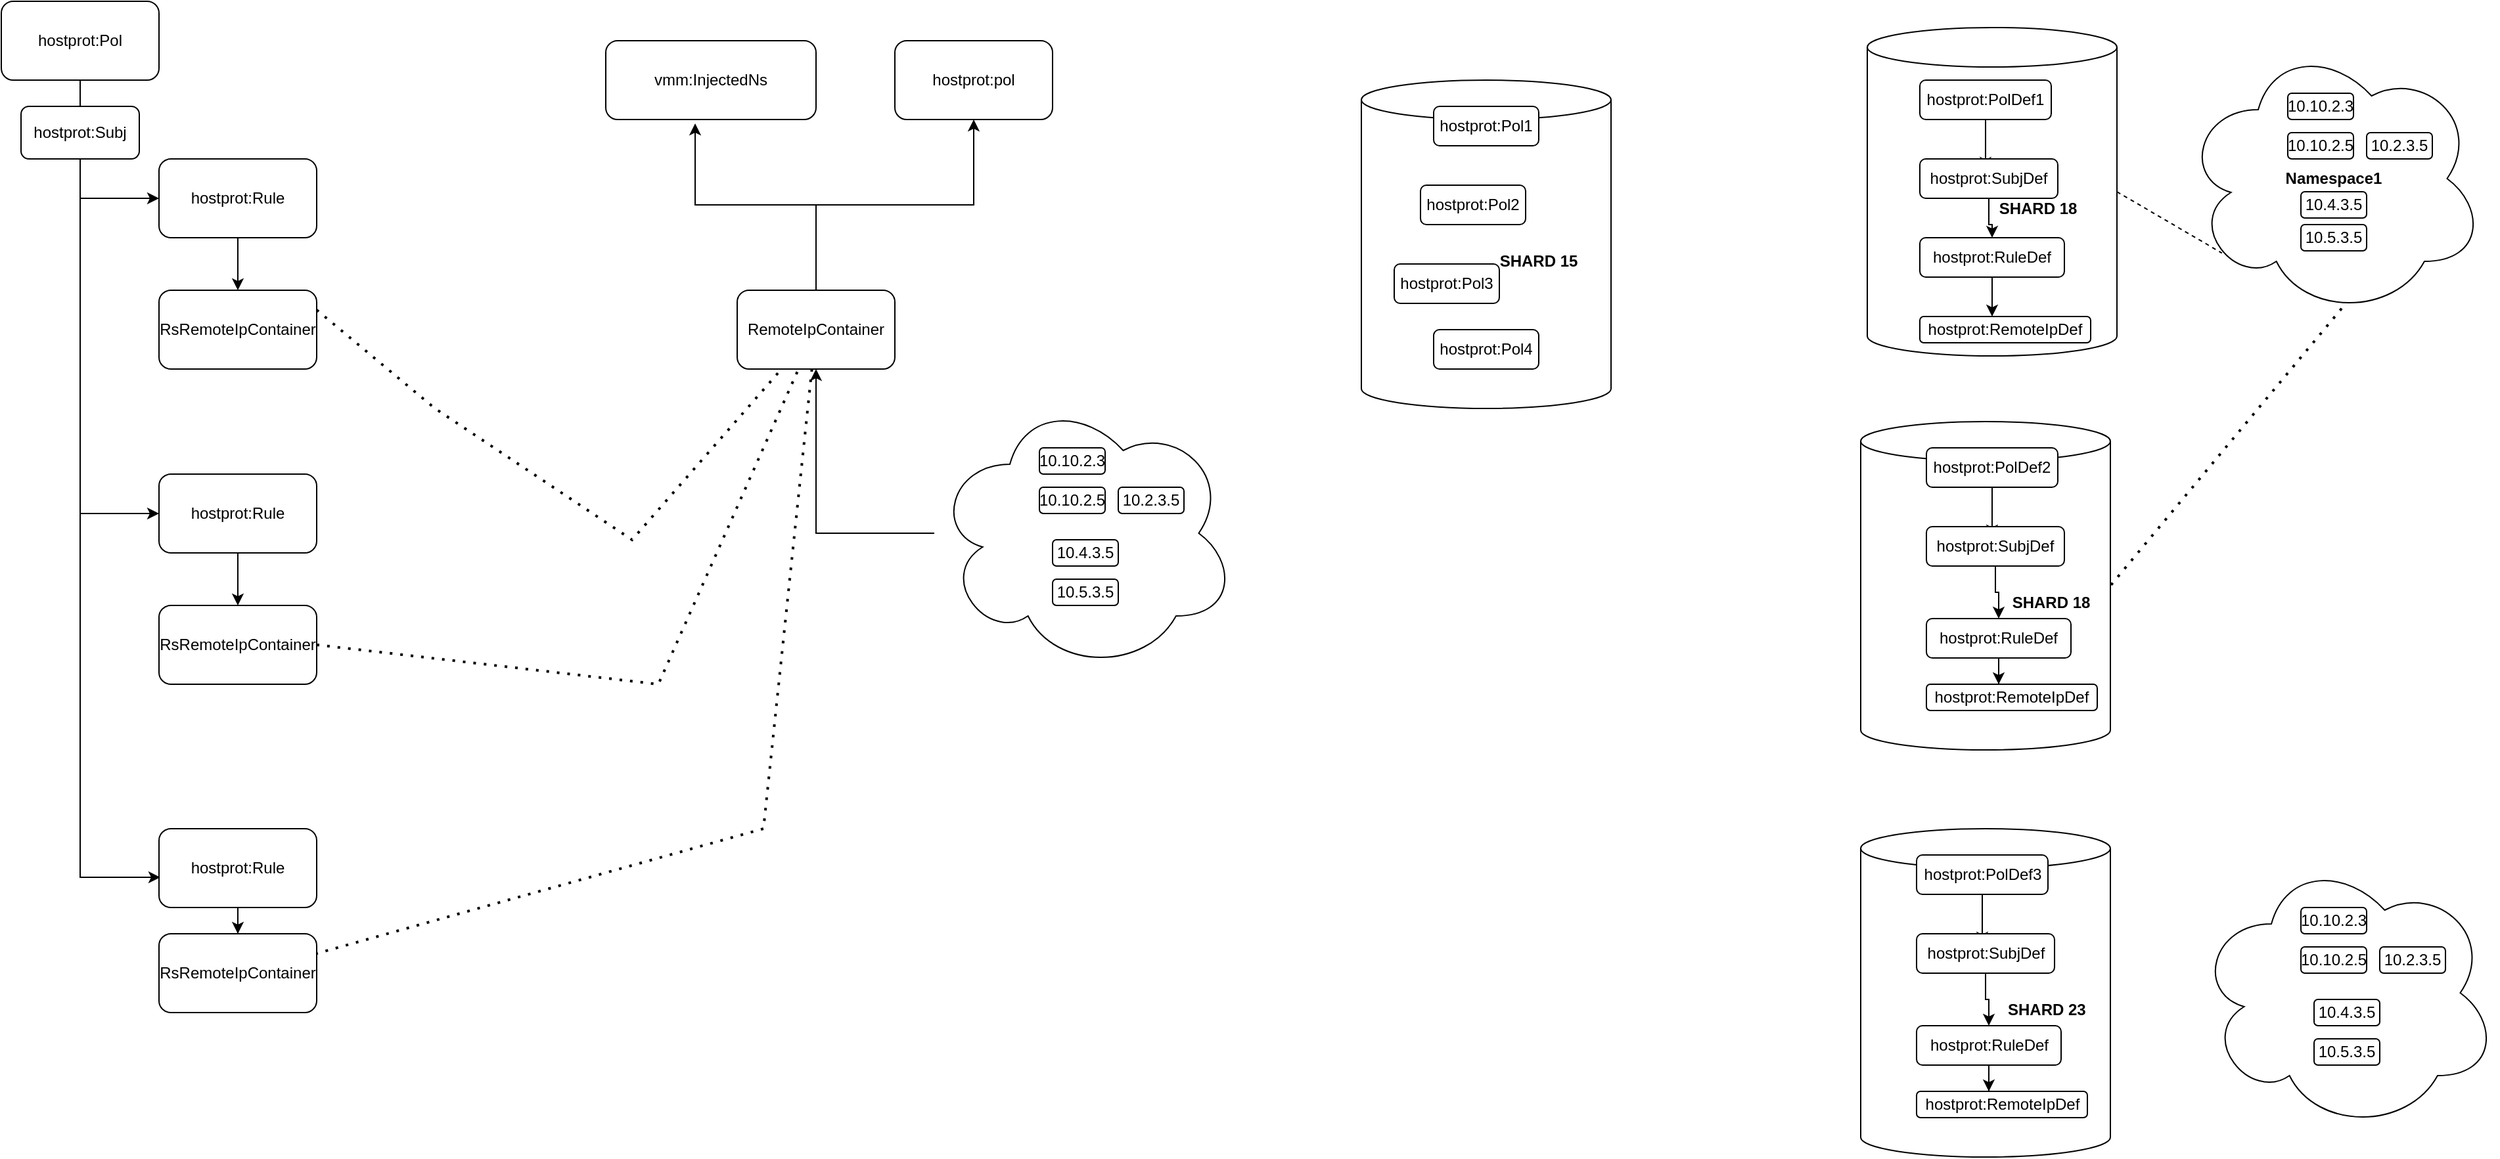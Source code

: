 <mxfile version="18.0.1" type="device"><diagram id="QU0TWzDTrd-S4UGgaTY-" name="Page-1"><mxGraphModel dx="1426" dy="905" grid="1" gridSize="10" guides="1" tooltips="1" connect="1" arrows="1" fold="1" page="1" pageScale="1" pageWidth="850" pageHeight="1100" math="0" shadow="0"><root><mxCell id="0"/><mxCell id="1" parent="0"/><mxCell id="3N5Oky5ZMcXhIGDVhZ6t-102" value="&lt;b&gt;&amp;nbsp; &amp;nbsp; &amp;nbsp; &amp;nbsp; &amp;nbsp; &amp;nbsp; &amp;nbsp; &amp;nbsp; &amp;nbsp; &amp;nbsp; &amp;nbsp; &amp;nbsp; SHARD 15&lt;/b&gt;" style="shape=cylinder3;whiteSpace=wrap;html=1;boundedLbl=1;backgroundOutline=1;size=15;" parent="1" vertex="1"><mxGeometry x="1035" y="70" width="190" height="250" as="geometry"/></mxCell><mxCell id="3N5Oky5ZMcXhIGDVhZ6t-100" value="&lt;b&gt;&amp;nbsp; &amp;nbsp; &amp;nbsp; &amp;nbsp; &amp;nbsp; &amp;nbsp; &amp;nbsp; &amp;nbsp; &amp;nbsp; &amp;nbsp; &amp;nbsp; &amp;nbsp; &amp;nbsp; &amp;nbsp; SHARD 23&lt;/b&gt;" style="shape=cylinder3;whiteSpace=wrap;html=1;boundedLbl=1;backgroundOutline=1;size=15;" parent="1" vertex="1"><mxGeometry x="1415" y="640" width="190" height="250" as="geometry"/></mxCell><mxCell id="3N5Oky5ZMcXhIGDVhZ6t-98" value="&lt;b&gt;&amp;nbsp; &amp;nbsp; &amp;nbsp; &amp;nbsp; &amp;nbsp; &amp;nbsp; &amp;nbsp; &amp;nbsp; &amp;nbsp; &amp;nbsp; &amp;nbsp; &amp;nbsp; &amp;nbsp; &amp;nbsp; &amp;nbsp; SHARD 18&lt;/b&gt;" style="shape=cylinder3;whiteSpace=wrap;html=1;boundedLbl=1;backgroundOutline=1;size=15;" parent="1" vertex="1"><mxGeometry x="1415" y="330" width="190" height="250" as="geometry"/></mxCell><mxCell id="3N5Oky5ZMcXhIGDVhZ6t-96" value="&lt;b&gt;&amp;nbsp; &amp;nbsp; &amp;nbsp; &amp;nbsp; &amp;nbsp; &amp;nbsp; &amp;nbsp; &amp;nbsp; &amp;nbsp; &amp;nbsp; &amp;nbsp;SHARD 18&lt;/b&gt;" style="shape=cylinder3;whiteSpace=wrap;html=1;boundedLbl=1;backgroundOutline=1;size=15;" parent="1" vertex="1"><mxGeometry x="1420" y="30" width="190" height="250" as="geometry"/></mxCell><mxCell id="3N5Oky5ZMcXhIGDVhZ6t-33" style="edgeStyle=orthogonalEdgeStyle;rounded=0;orthogonalLoop=1;jettySize=auto;html=1;" parent="1" source="3N5Oky5ZMcXhIGDVhZ6t-29" target="3N5Oky5ZMcXhIGDVhZ6t-17" edge="1"><mxGeometry relative="1" as="geometry"/></mxCell><mxCell id="3N5Oky5ZMcXhIGDVhZ6t-29" value="" style="ellipse;shape=cloud;whiteSpace=wrap;html=1;" parent="1" vertex="1"><mxGeometry x="710" y="310" width="230" height="210" as="geometry"/></mxCell><mxCell id="3N5Oky5ZMcXhIGDVhZ6t-2" style="edgeStyle=orthogonalEdgeStyle;rounded=0;orthogonalLoop=1;jettySize=auto;html=1;" parent="1" source="3N5Oky5ZMcXhIGDVhZ6t-1" target="3N5Oky5ZMcXhIGDVhZ6t-3" edge="1"><mxGeometry relative="1" as="geometry"><mxPoint x="180" y="320" as="targetPoint"/></mxGeometry></mxCell><mxCell id="3N5Oky5ZMcXhIGDVhZ6t-1" value="hostprot:Rule" style="rounded=1;whiteSpace=wrap;html=1;" parent="1" vertex="1"><mxGeometry x="120" y="130" width="120" height="60" as="geometry"/></mxCell><mxCell id="3N5Oky5ZMcXhIGDVhZ6t-3" value="RsRemoteIpContainer" style="rounded=1;whiteSpace=wrap;html=1;" parent="1" vertex="1"><mxGeometry x="120" y="230" width="120" height="60" as="geometry"/></mxCell><mxCell id="3N5Oky5ZMcXhIGDVhZ6t-4" style="edgeStyle=orthogonalEdgeStyle;rounded=0;orthogonalLoop=1;jettySize=auto;html=1;" parent="1" source="3N5Oky5ZMcXhIGDVhZ6t-5" target="3N5Oky5ZMcXhIGDVhZ6t-6" edge="1"><mxGeometry relative="1" as="geometry"><mxPoint x="180" y="520" as="targetPoint"/></mxGeometry></mxCell><mxCell id="3N5Oky5ZMcXhIGDVhZ6t-5" value="hostprot:Rule" style="rounded=1;whiteSpace=wrap;html=1;" parent="1" vertex="1"><mxGeometry x="120" y="370" width="120" height="60" as="geometry"/></mxCell><mxCell id="3N5Oky5ZMcXhIGDVhZ6t-6" value="RsRemoteIpContainer" style="rounded=1;whiteSpace=wrap;html=1;" parent="1" vertex="1"><mxGeometry x="120" y="470" width="120" height="60" as="geometry"/></mxCell><mxCell id="3N5Oky5ZMcXhIGDVhZ6t-7" style="edgeStyle=orthogonalEdgeStyle;rounded=0;orthogonalLoop=1;jettySize=auto;html=1;" parent="1" source="3N5Oky5ZMcXhIGDVhZ6t-8" target="3N5Oky5ZMcXhIGDVhZ6t-9" edge="1"><mxGeometry relative="1" as="geometry"><mxPoint x="180" y="830" as="targetPoint"/></mxGeometry></mxCell><mxCell id="3N5Oky5ZMcXhIGDVhZ6t-8" value="hostprot:Rule" style="rounded=1;whiteSpace=wrap;html=1;" parent="1" vertex="1"><mxGeometry x="120" y="640" width="120" height="60" as="geometry"/></mxCell><mxCell id="3N5Oky5ZMcXhIGDVhZ6t-9" value="RsRemoteIpContainer" style="rounded=1;whiteSpace=wrap;html=1;" parent="1" vertex="1"><mxGeometry x="120" y="720" width="120" height="60" as="geometry"/></mxCell><mxCell id="3N5Oky5ZMcXhIGDVhZ6t-11" style="edgeStyle=orthogonalEdgeStyle;rounded=0;orthogonalLoop=1;jettySize=auto;html=1;entryX=0;entryY=0.5;entryDx=0;entryDy=0;" parent="1" source="3N5Oky5ZMcXhIGDVhZ6t-10" target="3N5Oky5ZMcXhIGDVhZ6t-1" edge="1"><mxGeometry relative="1" as="geometry"/></mxCell><mxCell id="3N5Oky5ZMcXhIGDVhZ6t-13" style="edgeStyle=orthogonalEdgeStyle;rounded=0;orthogonalLoop=1;jettySize=auto;html=1;entryX=0.008;entryY=0.617;entryDx=0;entryDy=0;entryPerimeter=0;" parent="1" source="3N5Oky5ZMcXhIGDVhZ6t-10" target="3N5Oky5ZMcXhIGDVhZ6t-8" edge="1"><mxGeometry relative="1" as="geometry"/></mxCell><mxCell id="3N5Oky5ZMcXhIGDVhZ6t-36" style="edgeStyle=orthogonalEdgeStyle;rounded=0;orthogonalLoop=1;jettySize=auto;html=1;entryX=0;entryY=0.5;entryDx=0;entryDy=0;" parent="1" source="3N5Oky5ZMcXhIGDVhZ6t-10" target="3N5Oky5ZMcXhIGDVhZ6t-5" edge="1"><mxGeometry relative="1" as="geometry"/></mxCell><mxCell id="3N5Oky5ZMcXhIGDVhZ6t-10" value="hostprot:Pol" style="rounded=1;whiteSpace=wrap;html=1;" parent="1" vertex="1"><mxGeometry y="10" width="120" height="60" as="geometry"/></mxCell><mxCell id="3N5Oky5ZMcXhIGDVhZ6t-15" value="vmm:InjectedNs" style="rounded=1;whiteSpace=wrap;html=1;" parent="1" vertex="1"><mxGeometry x="460" y="40" width="160" height="60" as="geometry"/></mxCell><mxCell id="3N5Oky5ZMcXhIGDVhZ6t-16" value="hostprot:pol" style="rounded=1;whiteSpace=wrap;html=1;" parent="1" vertex="1"><mxGeometry x="680" y="40" width="120" height="60" as="geometry"/></mxCell><mxCell id="3N5Oky5ZMcXhIGDVhZ6t-18" style="edgeStyle=orthogonalEdgeStyle;rounded=0;orthogonalLoop=1;jettySize=auto;html=1;entryX=0.425;entryY=1.05;entryDx=0;entryDy=0;entryPerimeter=0;" parent="1" source="3N5Oky5ZMcXhIGDVhZ6t-17" target="3N5Oky5ZMcXhIGDVhZ6t-15" edge="1"><mxGeometry relative="1" as="geometry"/></mxCell><mxCell id="3N5Oky5ZMcXhIGDVhZ6t-19" style="edgeStyle=orthogonalEdgeStyle;rounded=0;orthogonalLoop=1;jettySize=auto;html=1;" parent="1" source="3N5Oky5ZMcXhIGDVhZ6t-17" target="3N5Oky5ZMcXhIGDVhZ6t-16" edge="1"><mxGeometry relative="1" as="geometry"/></mxCell><mxCell id="3N5Oky5ZMcXhIGDVhZ6t-17" value="RemoteIpContainer" style="rounded=1;whiteSpace=wrap;html=1;" parent="1" vertex="1"><mxGeometry x="560" y="230" width="120" height="60" as="geometry"/></mxCell><mxCell id="3N5Oky5ZMcXhIGDVhZ6t-20" value="" style="endArrow=none;dashed=1;html=1;dashPattern=1 3;strokeWidth=2;rounded=0;exitX=1;exitY=0.25;exitDx=0;exitDy=0;" parent="1" source="3N5Oky5ZMcXhIGDVhZ6t-3" target="3N5Oky5ZMcXhIGDVhZ6t-17" edge="1"><mxGeometry width="50" height="50" relative="1" as="geometry"><mxPoint x="400" y="480" as="sourcePoint"/><mxPoint x="450" y="430" as="targetPoint"/><Array as="points"><mxPoint x="330" y="320"/><mxPoint x="480" y="420"/></Array></mxGeometry></mxCell><mxCell id="3N5Oky5ZMcXhIGDVhZ6t-21" value="" style="endArrow=none;dashed=1;html=1;dashPattern=1 3;strokeWidth=2;rounded=0;exitX=1;exitY=0.5;exitDx=0;exitDy=0;" parent="1" source="3N5Oky5ZMcXhIGDVhZ6t-6" target="3N5Oky5ZMcXhIGDVhZ6t-17" edge="1"><mxGeometry width="50" height="50" relative="1" as="geometry"><mxPoint x="400" y="480" as="sourcePoint"/><mxPoint x="450" y="430" as="targetPoint"/><Array as="points"><mxPoint x="500" y="530"/></Array></mxGeometry></mxCell><mxCell id="3N5Oky5ZMcXhIGDVhZ6t-22" value="" style="endArrow=none;dashed=1;html=1;dashPattern=1 3;strokeWidth=2;rounded=0;entryX=1;entryY=0.25;entryDx=0;entryDy=0;" parent="1" source="3N5Oky5ZMcXhIGDVhZ6t-17" target="3N5Oky5ZMcXhIGDVhZ6t-9" edge="1"><mxGeometry width="50" height="50" relative="1" as="geometry"><mxPoint x="400" y="480" as="sourcePoint"/><mxPoint x="450" y="430" as="targetPoint"/><Array as="points"><mxPoint x="580" y="640"/></Array></mxGeometry></mxCell><mxCell id="3N5Oky5ZMcXhIGDVhZ6t-23" value="10.10.2.3" style="rounded=1;whiteSpace=wrap;html=1;" parent="1" vertex="1"><mxGeometry x="790" y="350" width="50" height="20" as="geometry"/></mxCell><mxCell id="3N5Oky5ZMcXhIGDVhZ6t-24" value="10.10.2.5" style="rounded=1;whiteSpace=wrap;html=1;" parent="1" vertex="1"><mxGeometry x="790" y="380" width="50" height="20" as="geometry"/></mxCell><mxCell id="3N5Oky5ZMcXhIGDVhZ6t-25" value="10.2.3.5" style="rounded=1;whiteSpace=wrap;html=1;" parent="1" vertex="1"><mxGeometry x="850" y="380" width="50" height="20" as="geometry"/></mxCell><mxCell id="3N5Oky5ZMcXhIGDVhZ6t-26" value="10.4.3.5" style="rounded=1;whiteSpace=wrap;html=1;" parent="1" vertex="1"><mxGeometry x="800" y="420" width="50" height="20" as="geometry"/></mxCell><mxCell id="3N5Oky5ZMcXhIGDVhZ6t-27" value="10.5.3.5" style="rounded=1;whiteSpace=wrap;html=1;" parent="1" vertex="1"><mxGeometry x="800" y="450" width="50" height="20" as="geometry"/></mxCell><mxCell id="3N5Oky5ZMcXhIGDVhZ6t-35" value="hostprot:Subj" style="rounded=1;whiteSpace=wrap;html=1;" parent="1" vertex="1"><mxGeometry x="15" y="90" width="90" height="40" as="geometry"/></mxCell><mxCell id="3N5Oky5ZMcXhIGDVhZ6t-37" value="hostprot:Pol1" style="rounded=1;whiteSpace=wrap;html=1;" parent="1" vertex="1"><mxGeometry x="1090" y="90" width="80" height="30" as="geometry"/></mxCell><mxCell id="3N5Oky5ZMcXhIGDVhZ6t-72" style="edgeStyle=orthogonalEdgeStyle;rounded=0;orthogonalLoop=1;jettySize=auto;html=1;entryX=0.476;entryY=0.25;entryDx=0;entryDy=0;entryPerimeter=0;" parent="1" source="3N5Oky5ZMcXhIGDVhZ6t-66" target="3N5Oky5ZMcXhIGDVhZ6t-68" edge="1"><mxGeometry relative="1" as="geometry"/></mxCell><mxCell id="3N5Oky5ZMcXhIGDVhZ6t-66" value="hostprot:PolDef1" style="rounded=1;whiteSpace=wrap;html=1;" parent="1" vertex="1"><mxGeometry x="1460" y="70" width="100" height="30" as="geometry"/></mxCell><mxCell id="3N5Oky5ZMcXhIGDVhZ6t-73" style="edgeStyle=orthogonalEdgeStyle;rounded=0;orthogonalLoop=1;jettySize=auto;html=1;" parent="1" source="3N5Oky5ZMcXhIGDVhZ6t-68" target="3N5Oky5ZMcXhIGDVhZ6t-70" edge="1"><mxGeometry relative="1" as="geometry"/></mxCell><mxCell id="3N5Oky5ZMcXhIGDVhZ6t-68" value="hostprot:SubjDef" style="rounded=1;whiteSpace=wrap;html=1;" parent="1" vertex="1"><mxGeometry x="1460" y="130" width="105" height="30" as="geometry"/></mxCell><mxCell id="3N5Oky5ZMcXhIGDVhZ6t-74" style="edgeStyle=orthogonalEdgeStyle;rounded=0;orthogonalLoop=1;jettySize=auto;html=1;entryX=0.423;entryY=0;entryDx=0;entryDy=0;entryPerimeter=0;" parent="1" source="3N5Oky5ZMcXhIGDVhZ6t-70" target="3N5Oky5ZMcXhIGDVhZ6t-71" edge="1"><mxGeometry relative="1" as="geometry"/></mxCell><mxCell id="3N5Oky5ZMcXhIGDVhZ6t-70" value="hostprot:RuleDef" style="rounded=1;whiteSpace=wrap;html=1;" parent="1" vertex="1"><mxGeometry x="1460" y="190" width="110" height="30" as="geometry"/></mxCell><mxCell id="3N5Oky5ZMcXhIGDVhZ6t-71" value="hostprot:RemoteIpDef" style="rounded=1;whiteSpace=wrap;html=1;" parent="1" vertex="1"><mxGeometry x="1460" y="250" width="130" height="20" as="geometry"/></mxCell><mxCell id="3N5Oky5ZMcXhIGDVhZ6t-82" style="edgeStyle=orthogonalEdgeStyle;rounded=0;orthogonalLoop=1;jettySize=auto;html=1;entryX=0.476;entryY=0.25;entryDx=0;entryDy=0;entryPerimeter=0;" parent="1" source="3N5Oky5ZMcXhIGDVhZ6t-83" target="3N5Oky5ZMcXhIGDVhZ6t-85" edge="1"><mxGeometry relative="1" as="geometry"/></mxCell><mxCell id="3N5Oky5ZMcXhIGDVhZ6t-83" value="hostprot:PolDef2" style="rounded=1;whiteSpace=wrap;html=1;" parent="1" vertex="1"><mxGeometry x="1465" y="350" width="100" height="30" as="geometry"/></mxCell><mxCell id="3N5Oky5ZMcXhIGDVhZ6t-84" style="edgeStyle=orthogonalEdgeStyle;rounded=0;orthogonalLoop=1;jettySize=auto;html=1;" parent="1" source="3N5Oky5ZMcXhIGDVhZ6t-85" target="3N5Oky5ZMcXhIGDVhZ6t-87" edge="1"><mxGeometry relative="1" as="geometry"/></mxCell><mxCell id="3N5Oky5ZMcXhIGDVhZ6t-85" value="hostprot:SubjDef" style="rounded=1;whiteSpace=wrap;html=1;" parent="1" vertex="1"><mxGeometry x="1465" y="410" width="105" height="30" as="geometry"/></mxCell><mxCell id="3N5Oky5ZMcXhIGDVhZ6t-86" style="edgeStyle=orthogonalEdgeStyle;rounded=0;orthogonalLoop=1;jettySize=auto;html=1;entryX=0.423;entryY=0;entryDx=0;entryDy=0;entryPerimeter=0;" parent="1" source="3N5Oky5ZMcXhIGDVhZ6t-87" target="3N5Oky5ZMcXhIGDVhZ6t-88" edge="1"><mxGeometry relative="1" as="geometry"/></mxCell><mxCell id="3N5Oky5ZMcXhIGDVhZ6t-87" value="hostprot:RuleDef" style="rounded=1;whiteSpace=wrap;html=1;" parent="1" vertex="1"><mxGeometry x="1465" y="480" width="110" height="30" as="geometry"/></mxCell><mxCell id="3N5Oky5ZMcXhIGDVhZ6t-88" value="hostprot:RemoteIpDef" style="rounded=1;whiteSpace=wrap;html=1;" parent="1" vertex="1"><mxGeometry x="1465" y="530" width="130" height="20" as="geometry"/></mxCell><mxCell id="3N5Oky5ZMcXhIGDVhZ6t-89" style="edgeStyle=orthogonalEdgeStyle;rounded=0;orthogonalLoop=1;jettySize=auto;html=1;entryX=0.476;entryY=0.25;entryDx=0;entryDy=0;entryPerimeter=0;" parent="1" source="3N5Oky5ZMcXhIGDVhZ6t-90" target="3N5Oky5ZMcXhIGDVhZ6t-92" edge="1"><mxGeometry relative="1" as="geometry"/></mxCell><mxCell id="3N5Oky5ZMcXhIGDVhZ6t-90" value="hostprot:PolDef3" style="rounded=1;whiteSpace=wrap;html=1;" parent="1" vertex="1"><mxGeometry x="1457.5" y="660" width="100" height="30" as="geometry"/></mxCell><mxCell id="3N5Oky5ZMcXhIGDVhZ6t-91" style="edgeStyle=orthogonalEdgeStyle;rounded=0;orthogonalLoop=1;jettySize=auto;html=1;" parent="1" source="3N5Oky5ZMcXhIGDVhZ6t-92" target="3N5Oky5ZMcXhIGDVhZ6t-94" edge="1"><mxGeometry relative="1" as="geometry"/></mxCell><mxCell id="3N5Oky5ZMcXhIGDVhZ6t-92" value="hostprot:SubjDef" style="rounded=1;whiteSpace=wrap;html=1;" parent="1" vertex="1"><mxGeometry x="1457.5" y="720" width="105" height="30" as="geometry"/></mxCell><mxCell id="3N5Oky5ZMcXhIGDVhZ6t-93" style="edgeStyle=orthogonalEdgeStyle;rounded=0;orthogonalLoop=1;jettySize=auto;html=1;entryX=0.423;entryY=0;entryDx=0;entryDy=0;entryPerimeter=0;" parent="1" source="3N5Oky5ZMcXhIGDVhZ6t-94" target="3N5Oky5ZMcXhIGDVhZ6t-95" edge="1"><mxGeometry relative="1" as="geometry"/></mxCell><mxCell id="3N5Oky5ZMcXhIGDVhZ6t-94" value="hostprot:RuleDef" style="rounded=1;whiteSpace=wrap;html=1;" parent="1" vertex="1"><mxGeometry x="1457.5" y="790" width="110" height="30" as="geometry"/></mxCell><mxCell id="3N5Oky5ZMcXhIGDVhZ6t-95" value="hostprot:RemoteIpDef" style="rounded=1;whiteSpace=wrap;html=1;" parent="1" vertex="1"><mxGeometry x="1457.5" y="840" width="130" height="20" as="geometry"/></mxCell><mxCell id="3N5Oky5ZMcXhIGDVhZ6t-103" value="hostprot:Pol2" style="rounded=1;whiteSpace=wrap;html=1;" parent="1" vertex="1"><mxGeometry x="1080" y="150" width="80" height="30" as="geometry"/></mxCell><mxCell id="3N5Oky5ZMcXhIGDVhZ6t-104" value="hostprot:Pol3" style="rounded=1;whiteSpace=wrap;html=1;" parent="1" vertex="1"><mxGeometry x="1060" y="210" width="80" height="30" as="geometry"/></mxCell><mxCell id="3N5Oky5ZMcXhIGDVhZ6t-105" value="hostprot:Pol4" style="rounded=1;whiteSpace=wrap;html=1;" parent="1" vertex="1"><mxGeometry x="1090" y="260" width="80" height="30" as="geometry"/></mxCell><mxCell id="3N5Oky5ZMcXhIGDVhZ6t-112" value="&lt;b&gt;Namespace1&lt;/b&gt;" style="ellipse;shape=cloud;whiteSpace=wrap;html=1;" parent="1" vertex="1"><mxGeometry x="1660" y="40" width="230" height="210" as="geometry"/></mxCell><mxCell id="3N5Oky5ZMcXhIGDVhZ6t-113" value="10.10.2.3" style="rounded=1;whiteSpace=wrap;html=1;" parent="1" vertex="1"><mxGeometry x="1740" y="80" width="50" height="20" as="geometry"/></mxCell><mxCell id="3N5Oky5ZMcXhIGDVhZ6t-114" value="10.10.2.5" style="rounded=1;whiteSpace=wrap;html=1;" parent="1" vertex="1"><mxGeometry x="1740" y="110" width="50" height="20" as="geometry"/></mxCell><mxCell id="3N5Oky5ZMcXhIGDVhZ6t-115" value="10.2.3.5" style="rounded=1;whiteSpace=wrap;html=1;" parent="1" vertex="1"><mxGeometry x="1800" y="110" width="50" height="20" as="geometry"/></mxCell><mxCell id="3N5Oky5ZMcXhIGDVhZ6t-116" value="10.4.3.5" style="rounded=1;whiteSpace=wrap;html=1;" parent="1" vertex="1"><mxGeometry x="1750" y="155" width="50" height="20" as="geometry"/></mxCell><mxCell id="3N5Oky5ZMcXhIGDVhZ6t-117" value="10.5.3.5" style="rounded=1;whiteSpace=wrap;html=1;" parent="1" vertex="1"><mxGeometry x="1750" y="180" width="50" height="20" as="geometry"/></mxCell><mxCell id="3N5Oky5ZMcXhIGDVhZ6t-124" value="" style="ellipse;shape=cloud;whiteSpace=wrap;html=1;" parent="1" vertex="1"><mxGeometry x="1670" y="660" width="230" height="210" as="geometry"/></mxCell><mxCell id="3N5Oky5ZMcXhIGDVhZ6t-125" value="10.10.2.3" style="rounded=1;whiteSpace=wrap;html=1;" parent="1" vertex="1"><mxGeometry x="1750" y="700" width="50" height="20" as="geometry"/></mxCell><mxCell id="3N5Oky5ZMcXhIGDVhZ6t-126" value="10.10.2.5" style="rounded=1;whiteSpace=wrap;html=1;" parent="1" vertex="1"><mxGeometry x="1750" y="730" width="50" height="20" as="geometry"/></mxCell><mxCell id="3N5Oky5ZMcXhIGDVhZ6t-127" value="10.2.3.5" style="rounded=1;whiteSpace=wrap;html=1;" parent="1" vertex="1"><mxGeometry x="1810" y="730" width="50" height="20" as="geometry"/></mxCell><mxCell id="3N5Oky5ZMcXhIGDVhZ6t-128" value="10.4.3.5" style="rounded=1;whiteSpace=wrap;html=1;" parent="1" vertex="1"><mxGeometry x="1760" y="770" width="50" height="20" as="geometry"/></mxCell><mxCell id="3N5Oky5ZMcXhIGDVhZ6t-129" value="10.5.3.5" style="rounded=1;whiteSpace=wrap;html=1;" parent="1" vertex="1"><mxGeometry x="1760" y="800" width="50" height="20" as="geometry"/></mxCell><mxCell id="3N5Oky5ZMcXhIGDVhZ6t-130" value="" style="endArrow=none;dashed=1;html=1;rounded=0;exitX=1;exitY=0.5;exitDx=0;exitDy=0;exitPerimeter=0;entryX=0.13;entryY=0.77;entryDx=0;entryDy=0;entryPerimeter=0;" parent="1" source="3N5Oky5ZMcXhIGDVhZ6t-96" target="3N5Oky5ZMcXhIGDVhZ6t-112" edge="1"><mxGeometry width="50" height="50" relative="1" as="geometry"><mxPoint x="1310" y="490" as="sourcePoint"/><mxPoint x="1360" y="440" as="targetPoint"/></mxGeometry></mxCell><mxCell id="3N5Oky5ZMcXhIGDVhZ6t-131" value="" style="endArrow=none;dashed=1;html=1;dashPattern=1 3;strokeWidth=2;rounded=0;entryX=1;entryY=0.5;entryDx=0;entryDy=0;entryPerimeter=0;exitX=0.526;exitY=0.971;exitDx=0;exitDy=0;exitPerimeter=0;" parent="1" source="3N5Oky5ZMcXhIGDVhZ6t-112" target="3N5Oky5ZMcXhIGDVhZ6t-98" edge="1"><mxGeometry width="50" height="50" relative="1" as="geometry"><mxPoint x="1310" y="490" as="sourcePoint"/><mxPoint x="1360" y="440" as="targetPoint"/></mxGeometry></mxCell></root></mxGraphModel></diagram></mxfile>